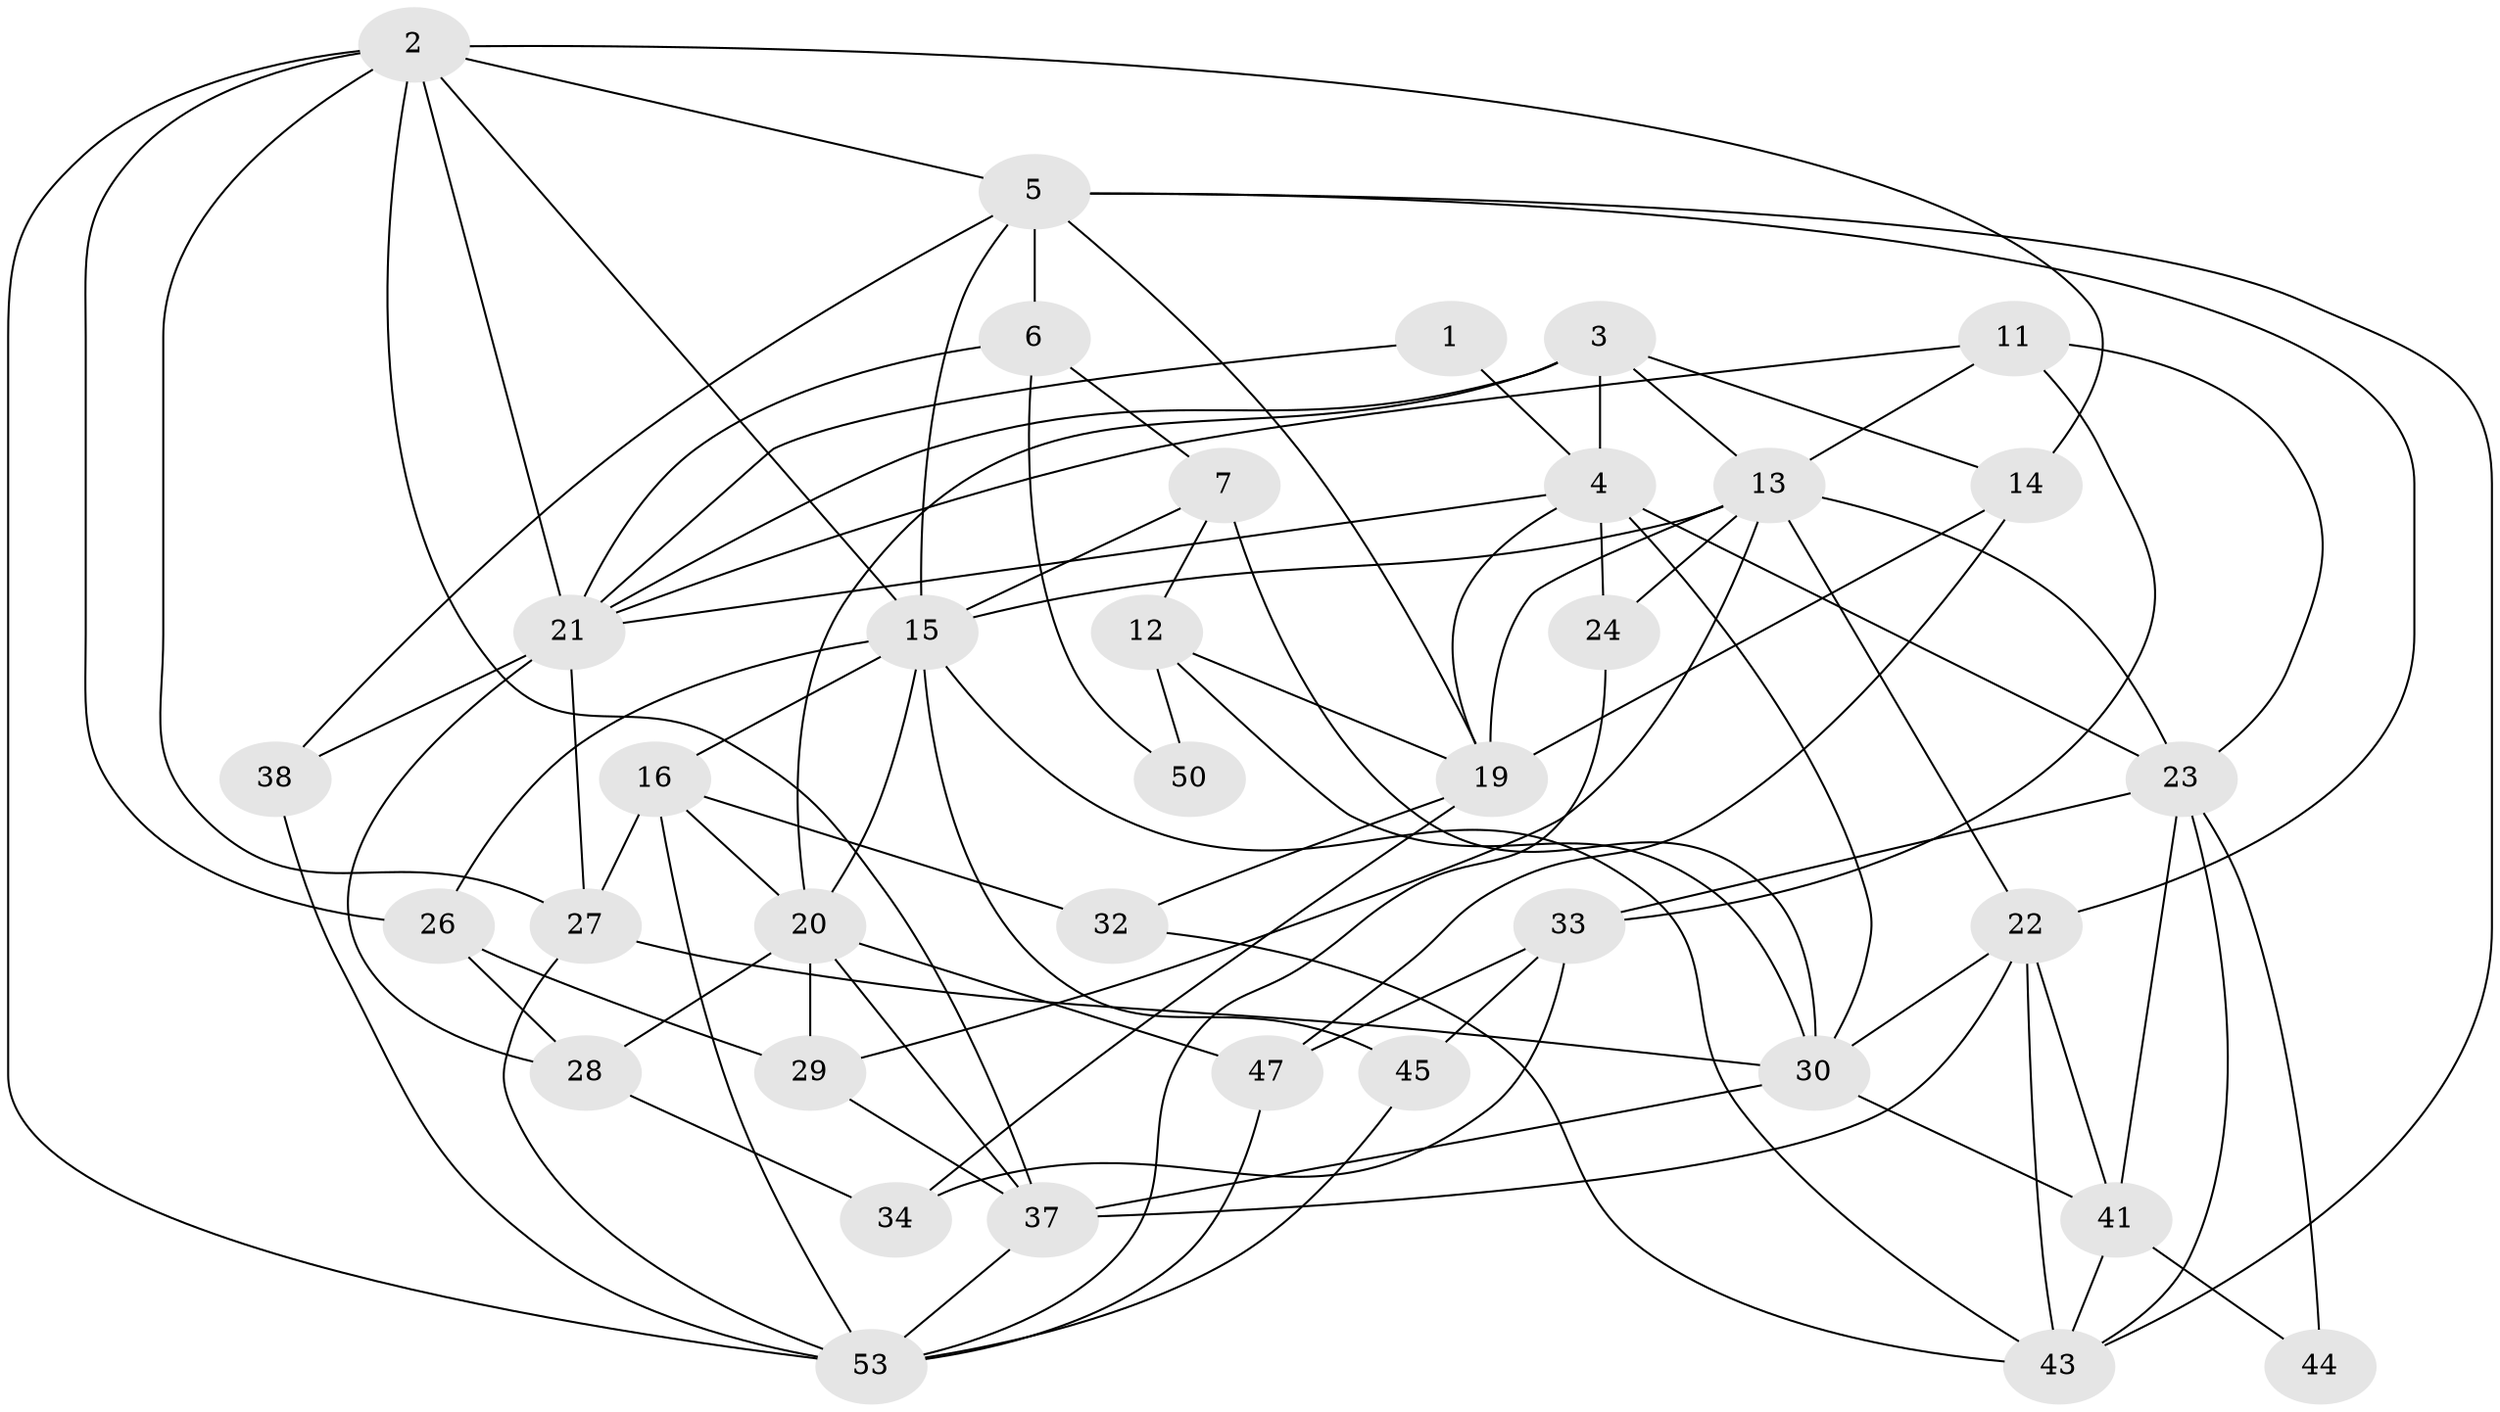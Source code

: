 // original degree distribution, {2: 0.11864406779661017, 7: 0.03389830508474576, 3: 0.288135593220339, 4: 0.2711864406779661, 6: 0.13559322033898305, 5: 0.15254237288135594}
// Generated by graph-tools (version 1.1) at 2025/41/03/06/25 10:41:53]
// undirected, 36 vertices, 92 edges
graph export_dot {
graph [start="1"]
  node [color=gray90,style=filled];
  1;
  2 [super="+17"];
  3 [super="+31"];
  4 [super="+8"];
  5 [super="+10"];
  6 [super="+9"];
  7 [super="+58"];
  11 [super="+55"];
  12;
  13 [super="+42"];
  14 [super="+18"];
  15 [super="+57"];
  16;
  19 [super="+40"];
  20 [super="+48"];
  21 [super="+25"];
  22 [super="+36"];
  23 [super="+52"];
  24;
  26;
  27 [super="+39"];
  28;
  29 [super="+46"];
  30 [super="+35"];
  32 [super="+49"];
  33 [super="+59"];
  34 [super="+56"];
  37;
  38;
  41;
  43 [super="+51"];
  44;
  45;
  47;
  50;
  53 [super="+54"];
  1 -- 4;
  1 -- 21;
  2 -- 5;
  2 -- 15;
  2 -- 21;
  2 -- 37;
  2 -- 27;
  2 -- 26;
  2 -- 14;
  2 -- 53;
  3 -- 21;
  3 -- 4;
  3 -- 20;
  3 -- 14;
  3 -- 13;
  4 -- 23;
  4 -- 19;
  4 -- 24;
  4 -- 30;
  4 -- 21;
  5 -- 22;
  5 -- 43;
  5 -- 19;
  5 -- 6 [weight=2];
  5 -- 38;
  5 -- 15;
  6 -- 21;
  6 -- 50;
  6 -- 7;
  7 -- 15;
  7 -- 12;
  7 -- 30;
  11 -- 21;
  11 -- 23;
  11 -- 33;
  11 -- 13;
  12 -- 19;
  12 -- 50;
  12 -- 30;
  13 -- 23;
  13 -- 24;
  13 -- 19;
  13 -- 15;
  13 -- 29;
  13 -- 22;
  14 -- 47;
  14 -- 19;
  15 -- 16;
  15 -- 26;
  15 -- 20;
  15 -- 45;
  15 -- 43;
  16 -- 27;
  16 -- 32;
  16 -- 53;
  16 -- 20;
  19 -- 32 [weight=2];
  19 -- 34;
  20 -- 37;
  20 -- 28;
  20 -- 29;
  20 -- 47;
  21 -- 27;
  21 -- 38;
  21 -- 28;
  22 -- 37;
  22 -- 41;
  22 -- 30;
  22 -- 43;
  23 -- 43;
  23 -- 41;
  23 -- 44;
  23 -- 33;
  24 -- 53;
  26 -- 28;
  26 -- 29;
  27 -- 53;
  27 -- 30;
  28 -- 34;
  29 -- 37;
  30 -- 37;
  30 -- 41;
  32 -- 43;
  33 -- 45;
  33 -- 47;
  33 -- 34;
  37 -- 53;
  38 -- 53;
  41 -- 44;
  41 -- 43;
  45 -- 53;
  47 -- 53;
}
